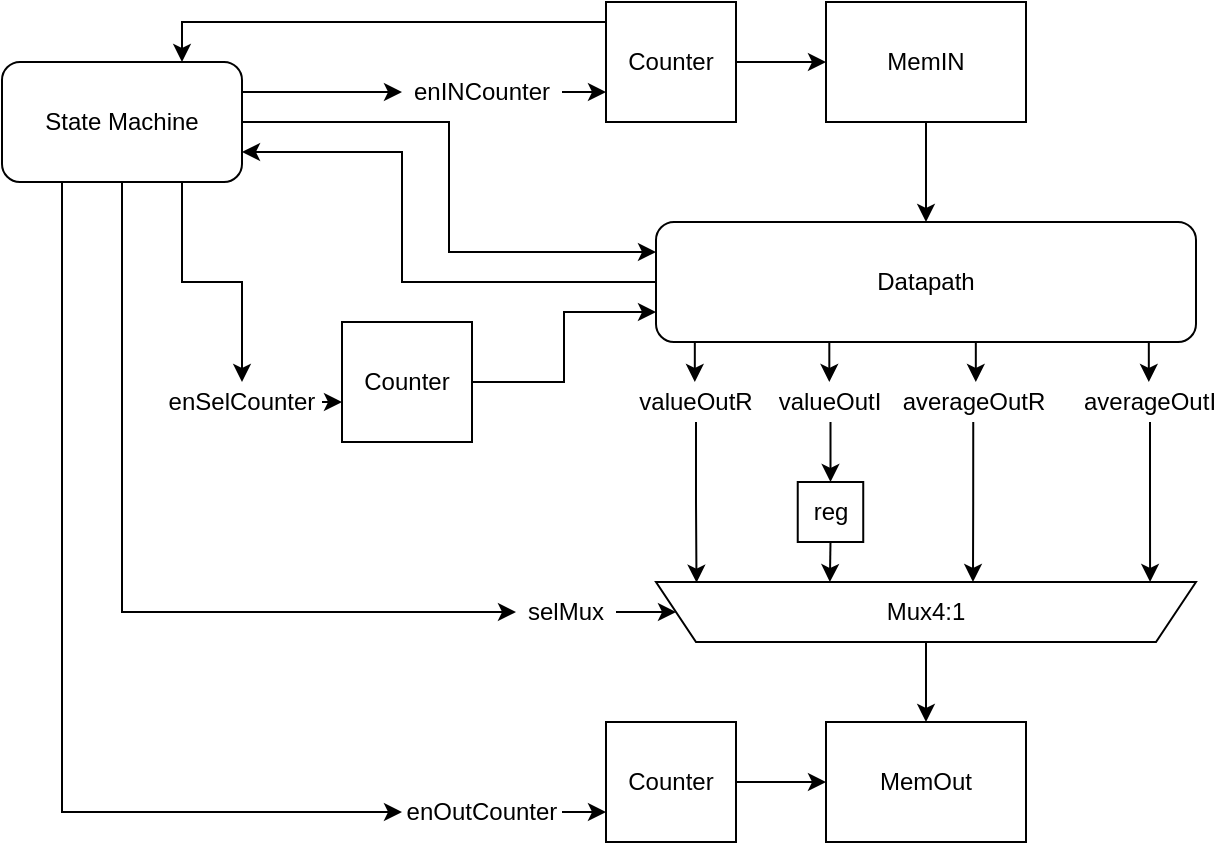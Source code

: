 <mxfile version="13.10.4" type="github"><diagram id="8PAaHT3MtSu9yLN6OP8Y" name="Page-1"><mxGraphModel dx="1021" dy="534" grid="1" gridSize="10" guides="1" tooltips="1" connect="1" arrows="1" fold="1" page="1" pageScale="1" pageWidth="850" pageHeight="1100" math="0" shadow="0"><root><mxCell id="0"/><mxCell id="1" parent="0"/><mxCell id="SLnxvi7hkkgNchbX4Oad-53" style="edgeStyle=orthogonalEdgeStyle;rounded=0;orthogonalLoop=1;jettySize=auto;html=1;exitX=0;exitY=0.5;exitDx=0;exitDy=0;entryX=1;entryY=0.75;entryDx=0;entryDy=0;" edge="1" parent="1" source="SLnxvi7hkkgNchbX4Oad-1" target="SLnxvi7hkkgNchbX4Oad-42"><mxGeometry relative="1" as="geometry"><Array as="points"><mxPoint x="440" y="220"/><mxPoint x="440" y="155"/></Array></mxGeometry></mxCell><mxCell id="SLnxvi7hkkgNchbX4Oad-1" value="&lt;div&gt;Datapath&lt;/div&gt;" style="rounded=1;whiteSpace=wrap;html=1;" vertex="1" parent="1"><mxGeometry x="567" y="190" width="270" height="60" as="geometry"/></mxCell><mxCell id="SLnxvi7hkkgNchbX4Oad-2" value="" style="endArrow=classic;html=1;exitX=0.5;exitY=1;exitDx=0;exitDy=0;" edge="1" parent="1"><mxGeometry width="50" height="50" relative="1" as="geometry"><mxPoint x="586.41" y="250" as="sourcePoint"/><mxPoint x="586.41" y="270" as="targetPoint"/></mxGeometry></mxCell><mxCell id="SLnxvi7hkkgNchbX4Oad-16" style="edgeStyle=orthogonalEdgeStyle;rounded=0;orthogonalLoop=1;jettySize=auto;html=1;exitX=0.5;exitY=1;exitDx=0;exitDy=0;entryX=0.925;entryY=0.989;entryDx=0;entryDy=0;entryPerimeter=0;" edge="1" parent="1" source="SLnxvi7hkkgNchbX4Oad-3" target="SLnxvi7hkkgNchbX4Oad-14"><mxGeometry relative="1" as="geometry"><mxPoint x="587" y="399" as="targetPoint"/></mxGeometry></mxCell><mxCell id="SLnxvi7hkkgNchbX4Oad-3" value="valueOutR" style="text;html=1;strokeColor=none;fillColor=none;align=center;verticalAlign=middle;whiteSpace=wrap;rounded=0;" vertex="1" parent="1"><mxGeometry x="567" y="270" width="40" height="20" as="geometry"/></mxCell><mxCell id="SLnxvi7hkkgNchbX4Oad-4" value="" style="endArrow=classic;html=1;exitX=0.5;exitY=1;exitDx=0;exitDy=0;" edge="1" parent="1"><mxGeometry width="50" height="50" relative="1" as="geometry"><mxPoint x="653.66" y="250" as="sourcePoint"/><mxPoint x="653.66" y="270" as="targetPoint"/></mxGeometry></mxCell><mxCell id="SLnxvi7hkkgNchbX4Oad-12" style="edgeStyle=orthogonalEdgeStyle;rounded=0;orthogonalLoop=1;jettySize=auto;html=1;exitX=0.5;exitY=1;exitDx=0;exitDy=0;entryX=0.5;entryY=0;entryDx=0;entryDy=0;" edge="1" parent="1" source="SLnxvi7hkkgNchbX4Oad-5" target="SLnxvi7hkkgNchbX4Oad-10"><mxGeometry relative="1" as="geometry"/></mxCell><mxCell id="SLnxvi7hkkgNchbX4Oad-5" value="valueOutI" style="text;html=1;strokeColor=none;fillColor=none;align=center;verticalAlign=middle;whiteSpace=wrap;rounded=0;" vertex="1" parent="1"><mxGeometry x="634.25" y="270" width="40" height="20" as="geometry"/></mxCell><mxCell id="SLnxvi7hkkgNchbX4Oad-6" value="" style="endArrow=classic;html=1;exitX=0.5;exitY=1;exitDx=0;exitDy=0;" edge="1" parent="1"><mxGeometry width="50" height="50" relative="1" as="geometry"><mxPoint x="726.91" y="250" as="sourcePoint"/><mxPoint x="726.91" y="270" as="targetPoint"/></mxGeometry></mxCell><mxCell id="SLnxvi7hkkgNchbX4Oad-18" style="edgeStyle=orthogonalEdgeStyle;rounded=0;orthogonalLoop=1;jettySize=auto;html=1;exitX=0.5;exitY=1;exitDx=0;exitDy=0;entryX=0.413;entryY=1;entryDx=0;entryDy=0;entryPerimeter=0;" edge="1" parent="1" source="SLnxvi7hkkgNchbX4Oad-7" target="SLnxvi7hkkgNchbX4Oad-14"><mxGeometry relative="1" as="geometry"/></mxCell><mxCell id="SLnxvi7hkkgNchbX4Oad-7" value="averageOutR" style="text;html=1;strokeColor=none;fillColor=none;align=center;verticalAlign=middle;whiteSpace=wrap;rounded=0;" vertex="1" parent="1"><mxGeometry x="703.75" y="270" width="43.75" height="20" as="geometry"/></mxCell><mxCell id="SLnxvi7hkkgNchbX4Oad-8" value="" style="endArrow=classic;html=1;exitX=0.5;exitY=1;exitDx=0;exitDy=0;" edge="1" parent="1"><mxGeometry width="50" height="50" relative="1" as="geometry"><mxPoint x="813.41" y="250" as="sourcePoint"/><mxPoint x="813.41" y="270" as="targetPoint"/></mxGeometry></mxCell><mxCell id="SLnxvi7hkkgNchbX4Oad-22" style="edgeStyle=orthogonalEdgeStyle;rounded=0;orthogonalLoop=1;jettySize=auto;html=1;exitX=0.5;exitY=1;exitDx=0;exitDy=0;entryX=0.085;entryY=1;entryDx=0;entryDy=0;entryPerimeter=0;" edge="1" parent="1" source="SLnxvi7hkkgNchbX4Oad-9" target="SLnxvi7hkkgNchbX4Oad-14"><mxGeometry relative="1" as="geometry"><mxPoint x="814" y="390" as="targetPoint"/></mxGeometry></mxCell><mxCell id="SLnxvi7hkkgNchbX4Oad-9" value="averageOutI" style="text;html=1;strokeColor=none;fillColor=none;align=center;verticalAlign=middle;whiteSpace=wrap;rounded=0;" vertex="1" parent="1"><mxGeometry x="794" y="270" width="40" height="20" as="geometry"/></mxCell><mxCell id="SLnxvi7hkkgNchbX4Oad-15" style="edgeStyle=orthogonalEdgeStyle;rounded=0;orthogonalLoop=1;jettySize=auto;html=1;exitX=0.5;exitY=1;exitDx=0;exitDy=0;entryX=0.678;entryY=1;entryDx=0;entryDy=0;entryPerimeter=0;" edge="1" parent="1" source="SLnxvi7hkkgNchbX4Oad-10" target="SLnxvi7hkkgNchbX4Oad-14"><mxGeometry relative="1" as="geometry"/></mxCell><mxCell id="SLnxvi7hkkgNchbX4Oad-10" value="reg" style="rounded=0;whiteSpace=wrap;html=1;" vertex="1" parent="1"><mxGeometry x="637.87" y="320" width="32.75" height="30" as="geometry"/></mxCell><mxCell id="SLnxvi7hkkgNchbX4Oad-26" style="edgeStyle=orthogonalEdgeStyle;rounded=0;orthogonalLoop=1;jettySize=auto;html=1;exitX=0.5;exitY=0;exitDx=0;exitDy=0;entryX=0.5;entryY=0;entryDx=0;entryDy=0;" edge="1" parent="1" source="SLnxvi7hkkgNchbX4Oad-14" target="SLnxvi7hkkgNchbX4Oad-25"><mxGeometry relative="1" as="geometry"/></mxCell><mxCell id="SLnxvi7hkkgNchbX4Oad-14" value="" style="shape=trapezoid;perimeter=trapezoidPerimeter;whiteSpace=wrap;html=1;fixedSize=1;rotation=-180;" vertex="1" parent="1"><mxGeometry x="567" y="370" width="270" height="30" as="geometry"/></mxCell><mxCell id="SLnxvi7hkkgNchbX4Oad-20" style="edgeStyle=orthogonalEdgeStyle;rounded=0;orthogonalLoop=1;jettySize=auto;html=1;exitX=1;exitY=0.5;exitDx=0;exitDy=0;entryX=1;entryY=0.5;entryDx=0;entryDy=0;" edge="1" parent="1" source="SLnxvi7hkkgNchbX4Oad-19" target="SLnxvi7hkkgNchbX4Oad-14"><mxGeometry relative="1" as="geometry"/></mxCell><mxCell id="SLnxvi7hkkgNchbX4Oad-19" value="selMux" style="text;html=1;strokeColor=none;fillColor=none;align=center;verticalAlign=middle;whiteSpace=wrap;rounded=0;" vertex="1" parent="1"><mxGeometry x="497" y="375" width="50" height="20" as="geometry"/></mxCell><mxCell id="SLnxvi7hkkgNchbX4Oad-24" value="Mux4:1" style="text;html=1;strokeColor=none;fillColor=none;align=center;verticalAlign=middle;whiteSpace=wrap;rounded=0;" vertex="1" parent="1"><mxGeometry x="682" y="375" width="40" height="20" as="geometry"/></mxCell><mxCell id="SLnxvi7hkkgNchbX4Oad-25" value="MemOut" style="rounded=0;whiteSpace=wrap;html=1;" vertex="1" parent="1"><mxGeometry x="652" y="440" width="100" height="60" as="geometry"/></mxCell><mxCell id="SLnxvi7hkkgNchbX4Oad-28" style="edgeStyle=orthogonalEdgeStyle;rounded=0;orthogonalLoop=1;jettySize=auto;html=1;exitX=1;exitY=0.5;exitDx=0;exitDy=0;entryX=0;entryY=0.5;entryDx=0;entryDy=0;" edge="1" parent="1" source="SLnxvi7hkkgNchbX4Oad-27" target="SLnxvi7hkkgNchbX4Oad-25"><mxGeometry relative="1" as="geometry"/></mxCell><mxCell id="SLnxvi7hkkgNchbX4Oad-27" value="Counter" style="rounded=0;whiteSpace=wrap;html=1;" vertex="1" parent="1"><mxGeometry x="542" y="440" width="65" height="60" as="geometry"/></mxCell><mxCell id="SLnxvi7hkkgNchbX4Oad-31" style="edgeStyle=orthogonalEdgeStyle;rounded=0;orthogonalLoop=1;jettySize=auto;html=1;exitX=1;exitY=0.5;exitDx=0;exitDy=0;entryX=0;entryY=0.75;entryDx=0;entryDy=0;" edge="1" parent="1" source="SLnxvi7hkkgNchbX4Oad-30" target="SLnxvi7hkkgNchbX4Oad-27"><mxGeometry relative="1" as="geometry"/></mxCell><mxCell id="SLnxvi7hkkgNchbX4Oad-30" value="enOutCounter" style="text;html=1;strokeColor=none;fillColor=none;align=center;verticalAlign=middle;whiteSpace=wrap;rounded=0;" vertex="1" parent="1"><mxGeometry x="440" y="475" width="80" height="20" as="geometry"/></mxCell><mxCell id="SLnxvi7hkkgNchbX4Oad-40" value="" style="edgeStyle=orthogonalEdgeStyle;rounded=0;orthogonalLoop=1;jettySize=auto;html=1;" edge="1" parent="1" source="SLnxvi7hkkgNchbX4Oad-35" target="SLnxvi7hkkgNchbX4Oad-1"><mxGeometry relative="1" as="geometry"/></mxCell><mxCell id="SLnxvi7hkkgNchbX4Oad-35" value="MemIN" style="rounded=0;whiteSpace=wrap;html=1;" vertex="1" parent="1"><mxGeometry x="652" y="80" width="100" height="60" as="geometry"/></mxCell><mxCell id="SLnxvi7hkkgNchbX4Oad-36" style="edgeStyle=orthogonalEdgeStyle;rounded=0;orthogonalLoop=1;jettySize=auto;html=1;exitX=1;exitY=0.5;exitDx=0;exitDy=0;entryX=0;entryY=0.5;entryDx=0;entryDy=0;" edge="1" parent="1" source="SLnxvi7hkkgNchbX4Oad-37" target="SLnxvi7hkkgNchbX4Oad-35"><mxGeometry relative="1" as="geometry"/></mxCell><mxCell id="SLnxvi7hkkgNchbX4Oad-60" style="edgeStyle=orthogonalEdgeStyle;rounded=0;orthogonalLoop=1;jettySize=auto;html=1;exitX=0;exitY=0.25;exitDx=0;exitDy=0;entryX=0.75;entryY=0;entryDx=0;entryDy=0;" edge="1" parent="1" source="SLnxvi7hkkgNchbX4Oad-37" target="SLnxvi7hkkgNchbX4Oad-42"><mxGeometry relative="1" as="geometry"><Array as="points"><mxPoint x="542" y="90"/><mxPoint x="330" y="90"/></Array></mxGeometry></mxCell><mxCell id="SLnxvi7hkkgNchbX4Oad-37" value="Counter" style="rounded=0;whiteSpace=wrap;html=1;" vertex="1" parent="1"><mxGeometry x="542" y="80" width="65" height="60" as="geometry"/></mxCell><mxCell id="SLnxvi7hkkgNchbX4Oad-38" style="edgeStyle=orthogonalEdgeStyle;rounded=0;orthogonalLoop=1;jettySize=auto;html=1;exitX=1;exitY=0.5;exitDx=0;exitDy=0;entryX=0;entryY=0.75;entryDx=0;entryDy=0;" edge="1" parent="1" source="SLnxvi7hkkgNchbX4Oad-39" target="SLnxvi7hkkgNchbX4Oad-37"><mxGeometry relative="1" as="geometry"/></mxCell><mxCell id="SLnxvi7hkkgNchbX4Oad-39" value="enINCounter" style="text;html=1;strokeColor=none;fillColor=none;align=center;verticalAlign=middle;whiteSpace=wrap;rounded=0;" vertex="1" parent="1"><mxGeometry x="440" y="115" width="80" height="20" as="geometry"/></mxCell><mxCell id="SLnxvi7hkkgNchbX4Oad-46" style="edgeStyle=orthogonalEdgeStyle;rounded=0;orthogonalLoop=1;jettySize=auto;html=1;exitX=1;exitY=0.25;exitDx=0;exitDy=0;entryX=0;entryY=0.5;entryDx=0;entryDy=0;" edge="1" parent="1" source="SLnxvi7hkkgNchbX4Oad-42" target="SLnxvi7hkkgNchbX4Oad-39"><mxGeometry relative="1" as="geometry"/></mxCell><mxCell id="SLnxvi7hkkgNchbX4Oad-47" style="edgeStyle=orthogonalEdgeStyle;rounded=0;orthogonalLoop=1;jettySize=auto;html=1;exitX=1;exitY=0.5;exitDx=0;exitDy=0;entryX=0;entryY=0.25;entryDx=0;entryDy=0;" edge="1" parent="1" source="SLnxvi7hkkgNchbX4Oad-42" target="SLnxvi7hkkgNchbX4Oad-1"><mxGeometry relative="1" as="geometry"/></mxCell><mxCell id="SLnxvi7hkkgNchbX4Oad-51" style="edgeStyle=orthogonalEdgeStyle;rounded=0;orthogonalLoop=1;jettySize=auto;html=1;exitX=0.5;exitY=1;exitDx=0;exitDy=0;entryX=0;entryY=0.5;entryDx=0;entryDy=0;" edge="1" parent="1" source="SLnxvi7hkkgNchbX4Oad-42" target="SLnxvi7hkkgNchbX4Oad-19"><mxGeometry relative="1" as="geometry"/></mxCell><mxCell id="SLnxvi7hkkgNchbX4Oad-52" style="edgeStyle=orthogonalEdgeStyle;rounded=0;orthogonalLoop=1;jettySize=auto;html=1;exitX=0.25;exitY=1;exitDx=0;exitDy=0;entryX=0;entryY=0.5;entryDx=0;entryDy=0;" edge="1" parent="1" source="SLnxvi7hkkgNchbX4Oad-42" target="SLnxvi7hkkgNchbX4Oad-30"><mxGeometry relative="1" as="geometry"/></mxCell><mxCell id="SLnxvi7hkkgNchbX4Oad-58" style="edgeStyle=orthogonalEdgeStyle;rounded=0;orthogonalLoop=1;jettySize=auto;html=1;exitX=0.75;exitY=1;exitDx=0;exitDy=0;entryX=0.5;entryY=0;entryDx=0;entryDy=0;" edge="1" parent="1" source="SLnxvi7hkkgNchbX4Oad-42" target="SLnxvi7hkkgNchbX4Oad-57"><mxGeometry relative="1" as="geometry"/></mxCell><mxCell id="SLnxvi7hkkgNchbX4Oad-42" value="State Machine" style="rounded=1;whiteSpace=wrap;html=1;" vertex="1" parent="1"><mxGeometry x="240" y="110" width="120" height="60" as="geometry"/></mxCell><mxCell id="SLnxvi7hkkgNchbX4Oad-55" style="edgeStyle=orthogonalEdgeStyle;rounded=0;orthogonalLoop=1;jettySize=auto;html=1;exitX=1;exitY=0.5;exitDx=0;exitDy=0;entryX=0;entryY=0.75;entryDx=0;entryDy=0;" edge="1" parent="1" source="SLnxvi7hkkgNchbX4Oad-54" target="SLnxvi7hkkgNchbX4Oad-1"><mxGeometry relative="1" as="geometry"/></mxCell><mxCell id="SLnxvi7hkkgNchbX4Oad-54" value="Counter" style="rounded=0;whiteSpace=wrap;html=1;" vertex="1" parent="1"><mxGeometry x="410" y="240" width="65" height="60" as="geometry"/></mxCell><mxCell id="SLnxvi7hkkgNchbX4Oad-59" style="edgeStyle=orthogonalEdgeStyle;rounded=0;orthogonalLoop=1;jettySize=auto;html=1;exitX=1;exitY=0.5;exitDx=0;exitDy=0;entryX=0;entryY=0.668;entryDx=0;entryDy=0;entryPerimeter=0;" edge="1" parent="1" source="SLnxvi7hkkgNchbX4Oad-57" target="SLnxvi7hkkgNchbX4Oad-54"><mxGeometry relative="1" as="geometry"/></mxCell><mxCell id="SLnxvi7hkkgNchbX4Oad-57" value="enSelCounter" style="text;html=1;strokeColor=none;fillColor=none;align=center;verticalAlign=middle;whiteSpace=wrap;rounded=0;" vertex="1" parent="1"><mxGeometry x="320" y="270" width="80" height="20" as="geometry"/></mxCell></root></mxGraphModel></diagram></mxfile>
